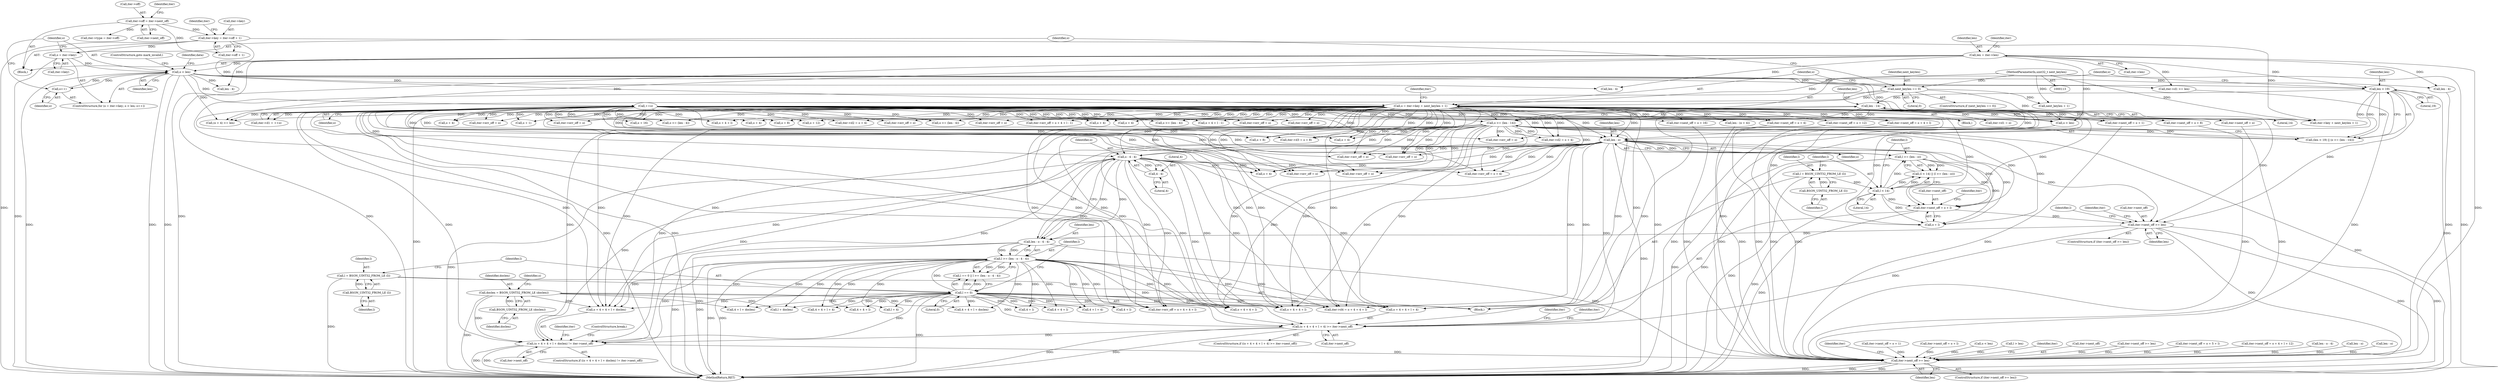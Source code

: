digraph "0_mongo-c-driver_0d9a4d98bfdf4acd2c0138d4aaeb4e2e0934bd84@pointer" {
"1000989" [label="(Call,(o + 4 + 4 + l + doclen) != iter->next_off)"];
"1000926" [label="(Call,o - 4 - 4)"];
"1000871" [label="(Call,len - o)"];
"1000819" [label="(Call,len < 19)"];
"1000150" [label="(Call,len = iter->len)"];
"1000209" [label="(Call,o < len)"];
"1000212" [label="(Call,o++)"];
"1000204" [label="(Call,o = iter->key)"];
"1000169" [label="(Call,iter->key = iter->off + 1)"];
"1000155" [label="(Call,iter->off = iter->next_off)"];
"1000824" [label="(Call,len - 14)"];
"1000225" [label="(Call,++o)"];
"1000822" [label="(Call,o >= (len - 14))"];
"1000230" [label="(Call,o = iter->key + next_keylen + 1)"];
"1000199" [label="(Call,next_keylen == 0)"];
"1000115" [label="(MethodParameterIn,uint32_t next_keylen)"];
"1000928" [label="(Call,4 - 4)"];
"1000919" [label="(Call,l == 0)"];
"1000913" [label="(Call,l = BSON_UINT32_FROM_LE (l))"];
"1000915" [label="(Call,BSON_UINT32_FROM_LE (l))"];
"1000922" [label="(Call,l >= (len - o - 4 - 4))"];
"1000924" [label="(Call,len - o - 4 - 4)"];
"1000889" [label="(Call,iter->next_off >= len)"];
"1000881" [label="(Call,iter->next_off = o + l)"];
"1000866" [label="(Call,l < 14)"];
"1000860" [label="(Call,l = BSON_UINT32_FROM_LE (l))"];
"1000862" [label="(Call,BSON_UINT32_FROM_LE (l))"];
"1000869" [label="(Call,l >= (len - o))"];
"1000984" [label="(Call,doclen = BSON_UINT32_FROM_LE (doclen))"];
"1000986" [label="(Call,BSON_UINT32_FROM_LE (doclen))"];
"1000939" [label="(Call,(o + 4 + 4 + l + 4) >= iter->next_off)"];
"1001057" [label="(Call,iter->next_off >= len)"];
"1000881" [label="(Call,iter->next_off = o + l)"];
"1000173" [label="(Call,iter->off + 1)"];
"1000994" [label="(Call,4 + l + doclen)"];
"1000213" [label="(Identifier,o)"];
"1000169" [label="(Call,iter->key = iter->off + 1)"];
"1000159" [label="(Call,iter->next_off)"];
"1000891" [label="(Identifier,iter)"];
"1000866" [label="(Call,l < 14)"];
"1000716" [label="(Call,o >= (len - 4))"];
"1000860" [label="(Call,l = BSON_UINT32_FROM_LE (l))"];
"1001026" [label="(Call,iter->next_off = o + 16)"];
"1000834" [label="(Call,iter->d2 = o + 4)"];
"1001065" [label="(Identifier,iter)"];
"1000150" [label="(Call,len = iter->len)"];
"1000156" [label="(Call,iter->off)"];
"1000704" [label="(Call,iter->next_off = o + 1)"];
"1001050" [label="(Call,iter->err_off = o)"];
"1000969" [label="(Call,4 + l)"];
"1000162" [label="(Call,iter->type = iter->off)"];
"1000819" [label="(Call,len < 19)"];
"1000963" [label="(Identifier,iter)"];
"1000871" [label="(Call,len - o)"];
"1000206" [label="(Call,iter->key)"];
"1000903" [label="(Identifier,l)"];
"1000820" [label="(Identifier,len)"];
"1000319" [label="(Call,o + 4)"];
"1000230" [label="(Call,o = iter->key + next_keylen + 1)"];
"1000940" [label="(Call,o + 4 + 4 + l + 4)"];
"1000212" [label="(Call,o++)"];
"1000862" [label="(Call,BSON_UINT32_FROM_LE (l))"];
"1000157" [label="(Identifier,iter)"];
"1000946" [label="(Call,l + 4)"];
"1000999" [label="(Call,iter->next_off)"];
"1000953" [label="(Call,iter->err_off = o + 4)"];
"1000823" [label="(Identifier,o)"];
"1000986" [label="(Call,BSON_UINT32_FROM_LE (doclen))"];
"1000626" [label="(Call,o + 1)"];
"1000563" [label="(Call,iter->next_off = o + l)"];
"1000576" [label="(Call,o + 12)"];
"1000211" [label="(Identifier,len)"];
"1000317" [label="(Call,len - (o + 4))"];
"1001017" [label="(Call,iter->next_off = o + 4)"];
"1001005" [label="(Identifier,iter)"];
"1001003" [label="(Call,iter->err_off = o + 4 + 4 + l)"];
"1000199" [label="(Call,next_keylen == 0)"];
"1000676" [label="(Call,o < len)"];
"1000548" [label="(Call,l > len)"];
"1000280" [label="(Call,o + 4)"];
"1000323" [label="(Call,iter->err_off = o)"];
"1000929" [label="(Literal,4)"];
"1000226" [label="(Identifier,o)"];
"1000949" [label="(Call,iter->next_off)"];
"1000955" [label="(Identifier,iter)"];
"1000845" [label="(Call,o + 8)"];
"1000590" [label="(Call,iter->err_off = o)"];
"1000863" [label="(Identifier,l)"];
"1000873" [label="(Identifier,o)"];
"1000922" [label="(Call,l >= (len - o - 4 - 4))"];
"1000897" [label="(Identifier,iter)"];
"1000957" [label="(Call,o + 4)"];
"1000841" [label="(Call,iter->d3 = o + 8)"];
"1001030" [label="(Call,o + 16)"];
"1000221" [label="(Call,iter->d1 = ++o)"];
"1000285" [label="(Call,iter->err_off = o)"];
"1000918" [label="(Call,l == 0 || l >= (len - o - 4 - 4))"];
"1000210" [label="(Identifier,o)"];
"1000231" [label="(Identifier,o)"];
"1001071" [label="(Identifier,iter)"];
"1000984" [label="(Call,doclen = BSON_UINT32_FROM_LE (doclen))"];
"1000882" [label="(Call,iter->next_off)"];
"1000814" [label="(Block,)"];
"1001058" [label="(Call,iter->next_off)"];
"1000520" [label="(Call,len - 4)"];
"1001038" [label="(Call,iter->next_off = o)"];
"1000825" [label="(Identifier,len)"];
"1000265" [label="(Call,iter->next_off = o + 8)"];
"1000229" [label="(Block,)"];
"1000225" [label="(Call,++o)"];
"1000919" [label="(Call,l == 0)"];
"1000119" [label="(Block,)"];
"1000241" [label="(Identifier,iter)"];
"1000350" [label="(Call,iter->err_off = o)"];
"1000236" [label="(Call,next_keylen + 1)"];
"1000920" [label="(Identifier,l)"];
"1000295" [label="(Call,o + 4)"];
"1000916" [label="(Identifier,l)"];
"1000921" [label="(Literal,0)"];
"1000991" [label="(Identifier,o)"];
"1000344" [label="(Call,iter->next_off >= len)"];
"1000232" [label="(Call,iter->key + next_keylen + 1)"];
"1001015" [label="(ControlStructure,break;)"];
"1001057" [label="(Call,iter->next_off >= len)"];
"1000269" [label="(Call,o + 8)"];
"1000151" [label="(Identifier,len)"];
"1000926" [label="(Call,o - 4 - 4)"];
"1000988" [label="(ControlStructure,if ((o + 4 + 4 + l + doclen) != iter->next_off))"];
"1000930" [label="(Literal,4)"];
"1000838" [label="(Call,o + 4)"];
"1000201" [label="(Literal,0)"];
"1000888" [label="(ControlStructure,if (iter->next_off >= len))"];
"1000932" [label="(Call,iter->err_off = o)"];
"1000944" [label="(Call,4 + l + 4)"];
"1001061" [label="(Identifier,len)"];
"1000822" [label="(Call,o >= (len - 14))"];
"1000376" [label="(Call,o + 4 + l - 1)"];
"1000333" [label="(Call,o + 4 + l)"];
"1000826" [label="(Literal,14)"];
"1000392" [label="(Call,len - 4)"];
"1000924" [label="(Call,len - o - 4 - 4)"];
"1000209" [label="(Call,o < len)"];
"1001007" [label="(Call,o + 4 + 4 + l)"];
"1000928" [label="(Call,4 - 4)"];
"1000821" [label="(Literal,19)"];
"1000861" [label="(Identifier,l)"];
"1001021" [label="(Call,o + 4)"];
"1000965" [label="(Call,o + 4 + 4 + l)"];
"1000390" [label="(Call,o >= (len - 4))"];
"1000893" [label="(Identifier,len)"];
"1000372" [label="(Call,iter->err_off = o + 4 + l - 1)"];
"1000913" [label="(Call,l = BSON_UINT32_FROM_LE (l))"];
"1001094" [label="(MethodReturn,RET)"];
"1000170" [label="(Call,iter->key)"];
"1000923" [label="(Identifier,l)"];
"1000503" [label="(Call,iter->next_off = o + 5 + l)"];
"1000987" [label="(Identifier,doclen)"];
"1000927" [label="(Identifier,o)"];
"1000164" [label="(Identifier,iter)"];
"1000180" [label="(Identifier,iter)"];
"1000801" [label="(Call,iter->next_off = o + 4 + l + 12)"];
"1000869" [label="(Call,l >= (len - o))"];
"1000758" [label="(Call,len - o - 4)"];
"1000205" [label="(Identifier,o)"];
"1001056" [label="(ControlStructure,if (iter->next_off >= len))"];
"1000875" [label="(Call,iter->err_off = o)"];
"1000204" [label="(Call,o = iter->key)"];
"1000870" [label="(Identifier,l)"];
"1000990" [label="(Call,o + 4 + 4 + l + doclen)"];
"1000939" [label="(Call,(o + 4 + 4 + l + 4) >= iter->next_off)"];
"1000572" [label="(Call,iter->next_off = o + 12)"];
"1000867" [label="(Identifier,l)"];
"1000718" [label="(Call,len - 4)"];
"1000890" [label="(Call,iter->next_off)"];
"1000203" [label="(ControlStructure,for (o = iter->key; o < len; o++))"];
"1000155" [label="(Call,iter->off = iter->next_off)"];
"1000641" [label="(Call,o < len)"];
"1000967" [label="(Call,4 + 4 + l)"];
"1000152" [label="(Call,iter->len)"];
"1000198" [label="(ControlStructure,if (next_keylen == 0))"];
"1000885" [label="(Call,o + l)"];
"1000115" [label="(MethodParameterIn,uint32_t next_keylen)"];
"1000985" [label="(Identifier,doclen)"];
"1000239" [label="(Call,iter->d1 = o)"];
"1000584" [label="(Call,iter->d1 >= len)"];
"1000818" [label="(Call,(len < 19) || (o >= (len - 14)))"];
"1000868" [label="(Literal,14)"];
"1000279" [label="(Call,(o + 4) >= len)"];
"1000914" [label="(Identifier,l)"];
"1000329" [label="(Call,iter->next_off = o + 4 + l)"];
"1000616" [label="(Call,iter->err_off = o)"];
"1000942" [label="(Call,4 + 4 + l + 4)"];
"1000925" [label="(Identifier,len)"];
"1000961" [label="(Call,iter->d4 = o + 4 + 4 + l)"];
"1000989" [label="(Call,(o + 4 + 4 + l + doclen) != iter->next_off)"];
"1001063" [label="(Call,iter->err_off = o)"];
"1000828" [label="(Call,iter->err_off = o)"];
"1000200" [label="(Identifier,next_keylen)"];
"1000872" [label="(Identifier,len)"];
"1000865" [label="(Call,(l < 14) || (l >= (len - o)))"];
"1000218" [label="(Identifier,data)"];
"1000435" [label="(Call,len - o)"];
"1000938" [label="(ControlStructure,if ((o + 4 + 4 + l + 4) >= iter->next_off))"];
"1000518" [label="(Call,o >= (len - 4))"];
"1000889" [label="(Call,iter->next_off >= len)"];
"1000553" [label="(Call,len - o)"];
"1000895" [label="(Call,iter->err_off = o)"];
"1000291" [label="(Call,iter->d2 = o + 4)"];
"1000622" [label="(Call,iter->next_off = o + 1)"];
"1000245" [label="(ControlStructure,goto mark_invalid;)"];
"1001011" [label="(Call,4 + l)"];
"1000915" [label="(Call,BSON_UINT32_FROM_LE (l))"];
"1000996" [label="(Call,l + doclen)"];
"1000992" [label="(Call,4 + 4 + l + doclen)"];
"1000824" [label="(Call,len - 14)"];
"1001009" [label="(Call,4 + 4 + l)"];
"1000989" -> "1000988"  [label="AST: "];
"1000989" -> "1000999"  [label="CFG: "];
"1000990" -> "1000989"  [label="AST: "];
"1000999" -> "1000989"  [label="AST: "];
"1001005" -> "1000989"  [label="CFG: "];
"1001015" -> "1000989"  [label="CFG: "];
"1000989" -> "1001094"  [label="DDG: "];
"1000989" -> "1001094"  [label="DDG: "];
"1000926" -> "1000989"  [label="DDG: "];
"1000871" -> "1000989"  [label="DDG: "];
"1000225" -> "1000989"  [label="DDG: "];
"1000822" -> "1000989"  [label="DDG: "];
"1000230" -> "1000989"  [label="DDG: "];
"1000919" -> "1000989"  [label="DDG: "];
"1000922" -> "1000989"  [label="DDG: "];
"1000984" -> "1000989"  [label="DDG: "];
"1000939" -> "1000989"  [label="DDG: "];
"1000989" -> "1001057"  [label="DDG: "];
"1000926" -> "1000924"  [label="AST: "];
"1000926" -> "1000928"  [label="CFG: "];
"1000927" -> "1000926"  [label="AST: "];
"1000928" -> "1000926"  [label="AST: "];
"1000924" -> "1000926"  [label="CFG: "];
"1000926" -> "1001094"  [label="DDG: "];
"1000926" -> "1000924"  [label="DDG: "];
"1000926" -> "1000924"  [label="DDG: "];
"1000871" -> "1000926"  [label="DDG: "];
"1000225" -> "1000926"  [label="DDG: "];
"1000822" -> "1000926"  [label="DDG: "];
"1000230" -> "1000926"  [label="DDG: "];
"1000928" -> "1000926"  [label="DDG: "];
"1000926" -> "1000932"  [label="DDG: "];
"1000926" -> "1000939"  [label="DDG: "];
"1000926" -> "1000940"  [label="DDG: "];
"1000926" -> "1000953"  [label="DDG: "];
"1000926" -> "1000957"  [label="DDG: "];
"1000926" -> "1000961"  [label="DDG: "];
"1000926" -> "1000965"  [label="DDG: "];
"1000926" -> "1000990"  [label="DDG: "];
"1000926" -> "1001003"  [label="DDG: "];
"1000926" -> "1001007"  [label="DDG: "];
"1000926" -> "1001063"  [label="DDG: "];
"1000871" -> "1000869"  [label="AST: "];
"1000871" -> "1000873"  [label="CFG: "];
"1000872" -> "1000871"  [label="AST: "];
"1000873" -> "1000871"  [label="AST: "];
"1000869" -> "1000871"  [label="CFG: "];
"1000871" -> "1001094"  [label="DDG: "];
"1000871" -> "1000869"  [label="DDG: "];
"1000871" -> "1000869"  [label="DDG: "];
"1000819" -> "1000871"  [label="DDG: "];
"1000824" -> "1000871"  [label="DDG: "];
"1000225" -> "1000871"  [label="DDG: "];
"1000822" -> "1000871"  [label="DDG: "];
"1000230" -> "1000871"  [label="DDG: "];
"1000871" -> "1000875"  [label="DDG: "];
"1000871" -> "1000881"  [label="DDG: "];
"1000871" -> "1000885"  [label="DDG: "];
"1000871" -> "1000889"  [label="DDG: "];
"1000871" -> "1000895"  [label="DDG: "];
"1000871" -> "1000932"  [label="DDG: "];
"1000871" -> "1000939"  [label="DDG: "];
"1000871" -> "1000940"  [label="DDG: "];
"1000871" -> "1000953"  [label="DDG: "];
"1000871" -> "1000957"  [label="DDG: "];
"1000871" -> "1000961"  [label="DDG: "];
"1000871" -> "1000965"  [label="DDG: "];
"1000871" -> "1000990"  [label="DDG: "];
"1000871" -> "1001003"  [label="DDG: "];
"1000871" -> "1001007"  [label="DDG: "];
"1000871" -> "1001063"  [label="DDG: "];
"1000819" -> "1000818"  [label="AST: "];
"1000819" -> "1000821"  [label="CFG: "];
"1000820" -> "1000819"  [label="AST: "];
"1000821" -> "1000819"  [label="AST: "];
"1000823" -> "1000819"  [label="CFG: "];
"1000818" -> "1000819"  [label="CFG: "];
"1000819" -> "1001094"  [label="DDG: "];
"1000819" -> "1000818"  [label="DDG: "];
"1000819" -> "1000818"  [label="DDG: "];
"1000150" -> "1000819"  [label="DDG: "];
"1000209" -> "1000819"  [label="DDG: "];
"1000819" -> "1000824"  [label="DDG: "];
"1000819" -> "1000889"  [label="DDG: "];
"1000150" -> "1000119"  [label="AST: "];
"1000150" -> "1000152"  [label="CFG: "];
"1000151" -> "1000150"  [label="AST: "];
"1000152" -> "1000150"  [label="AST: "];
"1000157" -> "1000150"  [label="CFG: "];
"1000150" -> "1001094"  [label="DDG: "];
"1000150" -> "1001094"  [label="DDG: "];
"1000150" -> "1000209"  [label="DDG: "];
"1000150" -> "1000279"  [label="DDG: "];
"1000150" -> "1000392"  [label="DDG: "];
"1000150" -> "1000520"  [label="DDG: "];
"1000150" -> "1000584"  [label="DDG: "];
"1000150" -> "1000641"  [label="DDG: "];
"1000150" -> "1000718"  [label="DDG: "];
"1000150" -> "1001057"  [label="DDG: "];
"1000209" -> "1000203"  [label="AST: "];
"1000209" -> "1000211"  [label="CFG: "];
"1000210" -> "1000209"  [label="AST: "];
"1000211" -> "1000209"  [label="AST: "];
"1000218" -> "1000209"  [label="CFG: "];
"1000245" -> "1000209"  [label="CFG: "];
"1000209" -> "1001094"  [label="DDG: "];
"1000209" -> "1001094"  [label="DDG: "];
"1000209" -> "1001094"  [label="DDG: "];
"1000212" -> "1000209"  [label="DDG: "];
"1000204" -> "1000209"  [label="DDG: "];
"1000209" -> "1000212"  [label="DDG: "];
"1000209" -> "1000225"  [label="DDG: "];
"1000209" -> "1000279"  [label="DDG: "];
"1000209" -> "1000392"  [label="DDG: "];
"1000209" -> "1000520"  [label="DDG: "];
"1000209" -> "1000584"  [label="DDG: "];
"1000209" -> "1000641"  [label="DDG: "];
"1000209" -> "1000718"  [label="DDG: "];
"1000209" -> "1001057"  [label="DDG: "];
"1000212" -> "1000203"  [label="AST: "];
"1000212" -> "1000213"  [label="CFG: "];
"1000213" -> "1000212"  [label="AST: "];
"1000210" -> "1000212"  [label="CFG: "];
"1000204" -> "1000203"  [label="AST: "];
"1000204" -> "1000206"  [label="CFG: "];
"1000205" -> "1000204"  [label="AST: "];
"1000206" -> "1000204"  [label="AST: "];
"1000210" -> "1000204"  [label="CFG: "];
"1000204" -> "1001094"  [label="DDG: "];
"1000169" -> "1000204"  [label="DDG: "];
"1000169" -> "1000119"  [label="AST: "];
"1000169" -> "1000173"  [label="CFG: "];
"1000170" -> "1000169"  [label="AST: "];
"1000173" -> "1000169"  [label="AST: "];
"1000180" -> "1000169"  [label="CFG: "];
"1000169" -> "1001094"  [label="DDG: "];
"1000155" -> "1000169"  [label="DDG: "];
"1000169" -> "1000230"  [label="DDG: "];
"1000169" -> "1000232"  [label="DDG: "];
"1000155" -> "1000119"  [label="AST: "];
"1000155" -> "1000159"  [label="CFG: "];
"1000156" -> "1000155"  [label="AST: "];
"1000159" -> "1000155"  [label="AST: "];
"1000164" -> "1000155"  [label="CFG: "];
"1000155" -> "1000162"  [label="DDG: "];
"1000155" -> "1000173"  [label="DDG: "];
"1000824" -> "1000822"  [label="AST: "];
"1000824" -> "1000826"  [label="CFG: "];
"1000825" -> "1000824"  [label="AST: "];
"1000826" -> "1000824"  [label="AST: "];
"1000822" -> "1000824"  [label="CFG: "];
"1000824" -> "1001094"  [label="DDG: "];
"1000824" -> "1000822"  [label="DDG: "];
"1000824" -> "1000822"  [label="DDG: "];
"1000824" -> "1000889"  [label="DDG: "];
"1000225" -> "1000221"  [label="AST: "];
"1000225" -> "1000226"  [label="CFG: "];
"1000226" -> "1000225"  [label="AST: "];
"1000221" -> "1000225"  [label="CFG: "];
"1000225" -> "1000221"  [label="DDG: "];
"1000225" -> "1000265"  [label="DDG: "];
"1000225" -> "1000269"  [label="DDG: "];
"1000225" -> "1000279"  [label="DDG: "];
"1000225" -> "1000280"  [label="DDG: "];
"1000225" -> "1000285"  [label="DDG: "];
"1000225" -> "1000291"  [label="DDG: "];
"1000225" -> "1000295"  [label="DDG: "];
"1000225" -> "1000317"  [label="DDG: "];
"1000225" -> "1000319"  [label="DDG: "];
"1000225" -> "1000323"  [label="DDG: "];
"1000225" -> "1000329"  [label="DDG: "];
"1000225" -> "1000333"  [label="DDG: "];
"1000225" -> "1000350"  [label="DDG: "];
"1000225" -> "1000372"  [label="DDG: "];
"1000225" -> "1000376"  [label="DDG: "];
"1000225" -> "1000390"  [label="DDG: "];
"1000225" -> "1000518"  [label="DDG: "];
"1000225" -> "1000572"  [label="DDG: "];
"1000225" -> "1000576"  [label="DDG: "];
"1000225" -> "1000590"  [label="DDG: "];
"1000225" -> "1000616"  [label="DDG: "];
"1000225" -> "1000622"  [label="DDG: "];
"1000225" -> "1000626"  [label="DDG: "];
"1000225" -> "1000641"  [label="DDG: "];
"1000225" -> "1000716"  [label="DDG: "];
"1000225" -> "1000822"  [label="DDG: "];
"1000225" -> "1000828"  [label="DDG: "];
"1000225" -> "1000834"  [label="DDG: "];
"1000225" -> "1000838"  [label="DDG: "];
"1000225" -> "1000841"  [label="DDG: "];
"1000225" -> "1000845"  [label="DDG: "];
"1000225" -> "1000875"  [label="DDG: "];
"1000225" -> "1000881"  [label="DDG: "];
"1000225" -> "1000885"  [label="DDG: "];
"1000225" -> "1000895"  [label="DDG: "];
"1000225" -> "1000932"  [label="DDG: "];
"1000225" -> "1000939"  [label="DDG: "];
"1000225" -> "1000940"  [label="DDG: "];
"1000225" -> "1000953"  [label="DDG: "];
"1000225" -> "1000957"  [label="DDG: "];
"1000225" -> "1000961"  [label="DDG: "];
"1000225" -> "1000965"  [label="DDG: "];
"1000225" -> "1000990"  [label="DDG: "];
"1000225" -> "1001003"  [label="DDG: "];
"1000225" -> "1001007"  [label="DDG: "];
"1000225" -> "1001017"  [label="DDG: "];
"1000225" -> "1001021"  [label="DDG: "];
"1000225" -> "1001026"  [label="DDG: "];
"1000225" -> "1001030"  [label="DDG: "];
"1000225" -> "1001038"  [label="DDG: "];
"1000225" -> "1001050"  [label="DDG: "];
"1000225" -> "1001063"  [label="DDG: "];
"1000822" -> "1000818"  [label="AST: "];
"1000823" -> "1000822"  [label="AST: "];
"1000818" -> "1000822"  [label="CFG: "];
"1000822" -> "1001094"  [label="DDG: "];
"1000822" -> "1000818"  [label="DDG: "];
"1000822" -> "1000818"  [label="DDG: "];
"1000230" -> "1000822"  [label="DDG: "];
"1000822" -> "1000828"  [label="DDG: "];
"1000822" -> "1000834"  [label="DDG: "];
"1000822" -> "1000838"  [label="DDG: "];
"1000822" -> "1000841"  [label="DDG: "];
"1000822" -> "1000845"  [label="DDG: "];
"1000822" -> "1000875"  [label="DDG: "];
"1000822" -> "1000881"  [label="DDG: "];
"1000822" -> "1000885"  [label="DDG: "];
"1000822" -> "1000895"  [label="DDG: "];
"1000822" -> "1000932"  [label="DDG: "];
"1000822" -> "1000939"  [label="DDG: "];
"1000822" -> "1000940"  [label="DDG: "];
"1000822" -> "1000953"  [label="DDG: "];
"1000822" -> "1000957"  [label="DDG: "];
"1000822" -> "1000961"  [label="DDG: "];
"1000822" -> "1000965"  [label="DDG: "];
"1000822" -> "1000990"  [label="DDG: "];
"1000822" -> "1001003"  [label="DDG: "];
"1000822" -> "1001007"  [label="DDG: "];
"1000822" -> "1001063"  [label="DDG: "];
"1000230" -> "1000229"  [label="AST: "];
"1000230" -> "1000232"  [label="CFG: "];
"1000231" -> "1000230"  [label="AST: "];
"1000232" -> "1000230"  [label="AST: "];
"1000241" -> "1000230"  [label="CFG: "];
"1000230" -> "1001094"  [label="DDG: "];
"1000199" -> "1000230"  [label="DDG: "];
"1000115" -> "1000230"  [label="DDG: "];
"1000230" -> "1000239"  [label="DDG: "];
"1000230" -> "1000265"  [label="DDG: "];
"1000230" -> "1000269"  [label="DDG: "];
"1000230" -> "1000279"  [label="DDG: "];
"1000230" -> "1000280"  [label="DDG: "];
"1000230" -> "1000285"  [label="DDG: "];
"1000230" -> "1000291"  [label="DDG: "];
"1000230" -> "1000295"  [label="DDG: "];
"1000230" -> "1000317"  [label="DDG: "];
"1000230" -> "1000319"  [label="DDG: "];
"1000230" -> "1000323"  [label="DDG: "];
"1000230" -> "1000329"  [label="DDG: "];
"1000230" -> "1000333"  [label="DDG: "];
"1000230" -> "1000350"  [label="DDG: "];
"1000230" -> "1000372"  [label="DDG: "];
"1000230" -> "1000376"  [label="DDG: "];
"1000230" -> "1000390"  [label="DDG: "];
"1000230" -> "1000518"  [label="DDG: "];
"1000230" -> "1000572"  [label="DDG: "];
"1000230" -> "1000576"  [label="DDG: "];
"1000230" -> "1000590"  [label="DDG: "];
"1000230" -> "1000616"  [label="DDG: "];
"1000230" -> "1000622"  [label="DDG: "];
"1000230" -> "1000626"  [label="DDG: "];
"1000230" -> "1000641"  [label="DDG: "];
"1000230" -> "1000716"  [label="DDG: "];
"1000230" -> "1000828"  [label="DDG: "];
"1000230" -> "1000834"  [label="DDG: "];
"1000230" -> "1000838"  [label="DDG: "];
"1000230" -> "1000841"  [label="DDG: "];
"1000230" -> "1000845"  [label="DDG: "];
"1000230" -> "1000875"  [label="DDG: "];
"1000230" -> "1000881"  [label="DDG: "];
"1000230" -> "1000885"  [label="DDG: "];
"1000230" -> "1000895"  [label="DDG: "];
"1000230" -> "1000932"  [label="DDG: "];
"1000230" -> "1000939"  [label="DDG: "];
"1000230" -> "1000940"  [label="DDG: "];
"1000230" -> "1000953"  [label="DDG: "];
"1000230" -> "1000957"  [label="DDG: "];
"1000230" -> "1000961"  [label="DDG: "];
"1000230" -> "1000965"  [label="DDG: "];
"1000230" -> "1000990"  [label="DDG: "];
"1000230" -> "1001003"  [label="DDG: "];
"1000230" -> "1001007"  [label="DDG: "];
"1000230" -> "1001017"  [label="DDG: "];
"1000230" -> "1001021"  [label="DDG: "];
"1000230" -> "1001026"  [label="DDG: "];
"1000230" -> "1001030"  [label="DDG: "];
"1000230" -> "1001038"  [label="DDG: "];
"1000230" -> "1001050"  [label="DDG: "];
"1000230" -> "1001063"  [label="DDG: "];
"1000199" -> "1000198"  [label="AST: "];
"1000199" -> "1000201"  [label="CFG: "];
"1000200" -> "1000199"  [label="AST: "];
"1000201" -> "1000199"  [label="AST: "];
"1000205" -> "1000199"  [label="CFG: "];
"1000231" -> "1000199"  [label="CFG: "];
"1000199" -> "1001094"  [label="DDG: "];
"1000199" -> "1001094"  [label="DDG: "];
"1000115" -> "1000199"  [label="DDG: "];
"1000199" -> "1000232"  [label="DDG: "];
"1000199" -> "1000236"  [label="DDG: "];
"1000115" -> "1000113"  [label="AST: "];
"1000115" -> "1001094"  [label="DDG: "];
"1000115" -> "1000232"  [label="DDG: "];
"1000115" -> "1000236"  [label="DDG: "];
"1000928" -> "1000930"  [label="CFG: "];
"1000929" -> "1000928"  [label="AST: "];
"1000930" -> "1000928"  [label="AST: "];
"1000919" -> "1000918"  [label="AST: "];
"1000919" -> "1000921"  [label="CFG: "];
"1000920" -> "1000919"  [label="AST: "];
"1000921" -> "1000919"  [label="AST: "];
"1000923" -> "1000919"  [label="CFG: "];
"1000918" -> "1000919"  [label="CFG: "];
"1000919" -> "1001094"  [label="DDG: "];
"1000919" -> "1000918"  [label="DDG: "];
"1000919" -> "1000918"  [label="DDG: "];
"1000913" -> "1000919"  [label="DDG: "];
"1000919" -> "1000922"  [label="DDG: "];
"1000919" -> "1000939"  [label="DDG: "];
"1000919" -> "1000940"  [label="DDG: "];
"1000919" -> "1000942"  [label="DDG: "];
"1000919" -> "1000944"  [label="DDG: "];
"1000919" -> "1000946"  [label="DDG: "];
"1000919" -> "1000961"  [label="DDG: "];
"1000919" -> "1000965"  [label="DDG: "];
"1000919" -> "1000967"  [label="DDG: "];
"1000919" -> "1000969"  [label="DDG: "];
"1000919" -> "1000990"  [label="DDG: "];
"1000919" -> "1000992"  [label="DDG: "];
"1000919" -> "1000994"  [label="DDG: "];
"1000919" -> "1000996"  [label="DDG: "];
"1000919" -> "1001003"  [label="DDG: "];
"1000919" -> "1001007"  [label="DDG: "];
"1000919" -> "1001009"  [label="DDG: "];
"1000919" -> "1001011"  [label="DDG: "];
"1000913" -> "1000814"  [label="AST: "];
"1000913" -> "1000915"  [label="CFG: "];
"1000914" -> "1000913"  [label="AST: "];
"1000915" -> "1000913"  [label="AST: "];
"1000920" -> "1000913"  [label="CFG: "];
"1000913" -> "1001094"  [label="DDG: "];
"1000915" -> "1000913"  [label="DDG: "];
"1000915" -> "1000916"  [label="CFG: "];
"1000916" -> "1000915"  [label="AST: "];
"1000922" -> "1000918"  [label="AST: "];
"1000922" -> "1000924"  [label="CFG: "];
"1000923" -> "1000922"  [label="AST: "];
"1000924" -> "1000922"  [label="AST: "];
"1000918" -> "1000922"  [label="CFG: "];
"1000922" -> "1001094"  [label="DDG: "];
"1000922" -> "1001094"  [label="DDG: "];
"1000922" -> "1000918"  [label="DDG: "];
"1000922" -> "1000918"  [label="DDG: "];
"1000924" -> "1000922"  [label="DDG: "];
"1000924" -> "1000922"  [label="DDG: "];
"1000922" -> "1000939"  [label="DDG: "];
"1000922" -> "1000940"  [label="DDG: "];
"1000922" -> "1000942"  [label="DDG: "];
"1000922" -> "1000944"  [label="DDG: "];
"1000922" -> "1000946"  [label="DDG: "];
"1000922" -> "1000961"  [label="DDG: "];
"1000922" -> "1000965"  [label="DDG: "];
"1000922" -> "1000967"  [label="DDG: "];
"1000922" -> "1000969"  [label="DDG: "];
"1000922" -> "1000990"  [label="DDG: "];
"1000922" -> "1000992"  [label="DDG: "];
"1000922" -> "1000994"  [label="DDG: "];
"1000922" -> "1000996"  [label="DDG: "];
"1000922" -> "1001003"  [label="DDG: "];
"1000922" -> "1001007"  [label="DDG: "];
"1000922" -> "1001009"  [label="DDG: "];
"1000922" -> "1001011"  [label="DDG: "];
"1000925" -> "1000924"  [label="AST: "];
"1000924" -> "1001094"  [label="DDG: "];
"1000924" -> "1001094"  [label="DDG: "];
"1000889" -> "1000924"  [label="DDG: "];
"1000924" -> "1001057"  [label="DDG: "];
"1000889" -> "1000888"  [label="AST: "];
"1000889" -> "1000893"  [label="CFG: "];
"1000890" -> "1000889"  [label="AST: "];
"1000893" -> "1000889"  [label="AST: "];
"1000897" -> "1000889"  [label="CFG: "];
"1000903" -> "1000889"  [label="CFG: "];
"1000889" -> "1001094"  [label="DDG: "];
"1000889" -> "1001094"  [label="DDG: "];
"1000881" -> "1000889"  [label="DDG: "];
"1000889" -> "1000939"  [label="DDG: "];
"1000889" -> "1001057"  [label="DDG: "];
"1000881" -> "1000814"  [label="AST: "];
"1000881" -> "1000885"  [label="CFG: "];
"1000882" -> "1000881"  [label="AST: "];
"1000885" -> "1000881"  [label="AST: "];
"1000891" -> "1000881"  [label="CFG: "];
"1000881" -> "1001094"  [label="DDG: "];
"1000866" -> "1000881"  [label="DDG: "];
"1000869" -> "1000881"  [label="DDG: "];
"1000866" -> "1000865"  [label="AST: "];
"1000866" -> "1000868"  [label="CFG: "];
"1000867" -> "1000866"  [label="AST: "];
"1000868" -> "1000866"  [label="AST: "];
"1000870" -> "1000866"  [label="CFG: "];
"1000865" -> "1000866"  [label="CFG: "];
"1000866" -> "1001094"  [label="DDG: "];
"1000866" -> "1000865"  [label="DDG: "];
"1000866" -> "1000865"  [label="DDG: "];
"1000860" -> "1000866"  [label="DDG: "];
"1000866" -> "1000869"  [label="DDG: "];
"1000866" -> "1000885"  [label="DDG: "];
"1000860" -> "1000814"  [label="AST: "];
"1000860" -> "1000862"  [label="CFG: "];
"1000861" -> "1000860"  [label="AST: "];
"1000862" -> "1000860"  [label="AST: "];
"1000867" -> "1000860"  [label="CFG: "];
"1000860" -> "1001094"  [label="DDG: "];
"1000862" -> "1000860"  [label="DDG: "];
"1000862" -> "1000863"  [label="CFG: "];
"1000863" -> "1000862"  [label="AST: "];
"1000869" -> "1000865"  [label="AST: "];
"1000870" -> "1000869"  [label="AST: "];
"1000865" -> "1000869"  [label="CFG: "];
"1000869" -> "1001094"  [label="DDG: "];
"1000869" -> "1001094"  [label="DDG: "];
"1000869" -> "1000865"  [label="DDG: "];
"1000869" -> "1000865"  [label="DDG: "];
"1000869" -> "1000885"  [label="DDG: "];
"1000984" -> "1000814"  [label="AST: "];
"1000984" -> "1000986"  [label="CFG: "];
"1000985" -> "1000984"  [label="AST: "];
"1000986" -> "1000984"  [label="AST: "];
"1000991" -> "1000984"  [label="CFG: "];
"1000984" -> "1001094"  [label="DDG: "];
"1000986" -> "1000984"  [label="DDG: "];
"1000984" -> "1000990"  [label="DDG: "];
"1000984" -> "1000992"  [label="DDG: "];
"1000984" -> "1000994"  [label="DDG: "];
"1000984" -> "1000996"  [label="DDG: "];
"1000986" -> "1000987"  [label="CFG: "];
"1000987" -> "1000986"  [label="AST: "];
"1000939" -> "1000938"  [label="AST: "];
"1000939" -> "1000949"  [label="CFG: "];
"1000940" -> "1000939"  [label="AST: "];
"1000949" -> "1000939"  [label="AST: "];
"1000955" -> "1000939"  [label="CFG: "];
"1000963" -> "1000939"  [label="CFG: "];
"1000939" -> "1001094"  [label="DDG: "];
"1000939" -> "1001094"  [label="DDG: "];
"1001057" -> "1001056"  [label="AST: "];
"1001057" -> "1001061"  [label="CFG: "];
"1001058" -> "1001057"  [label="AST: "];
"1001061" -> "1001057"  [label="AST: "];
"1001065" -> "1001057"  [label="CFG: "];
"1001071" -> "1001057"  [label="CFG: "];
"1001057" -> "1001094"  [label="DDG: "];
"1001057" -> "1001094"  [label="DDG: "];
"1001057" -> "1001094"  [label="DDG: "];
"1000622" -> "1001057"  [label="DDG: "];
"1001026" -> "1001057"  [label="DDG: "];
"1000801" -> "1001057"  [label="DDG: "];
"1001017" -> "1001057"  [label="DDG: "];
"1000329" -> "1001057"  [label="DDG: "];
"1000563" -> "1001057"  [label="DDG: "];
"1000503" -> "1001057"  [label="DDG: "];
"1001038" -> "1001057"  [label="DDG: "];
"1000704" -> "1001057"  [label="DDG: "];
"1000265" -> "1001057"  [label="DDG: "];
"1000572" -> "1001057"  [label="DDG: "];
"1000344" -> "1001057"  [label="DDG: "];
"1000344" -> "1001057"  [label="DDG: "];
"1000676" -> "1001057"  [label="DDG: "];
"1000435" -> "1001057"  [label="DDG: "];
"1000317" -> "1001057"  [label="DDG: "];
"1000553" -> "1001057"  [label="DDG: "];
"1000584" -> "1001057"  [label="DDG: "];
"1000758" -> "1001057"  [label="DDG: "];
"1000718" -> "1001057"  [label="DDG: "];
"1000548" -> "1001057"  [label="DDG: "];
"1000641" -> "1001057"  [label="DDG: "];
}
